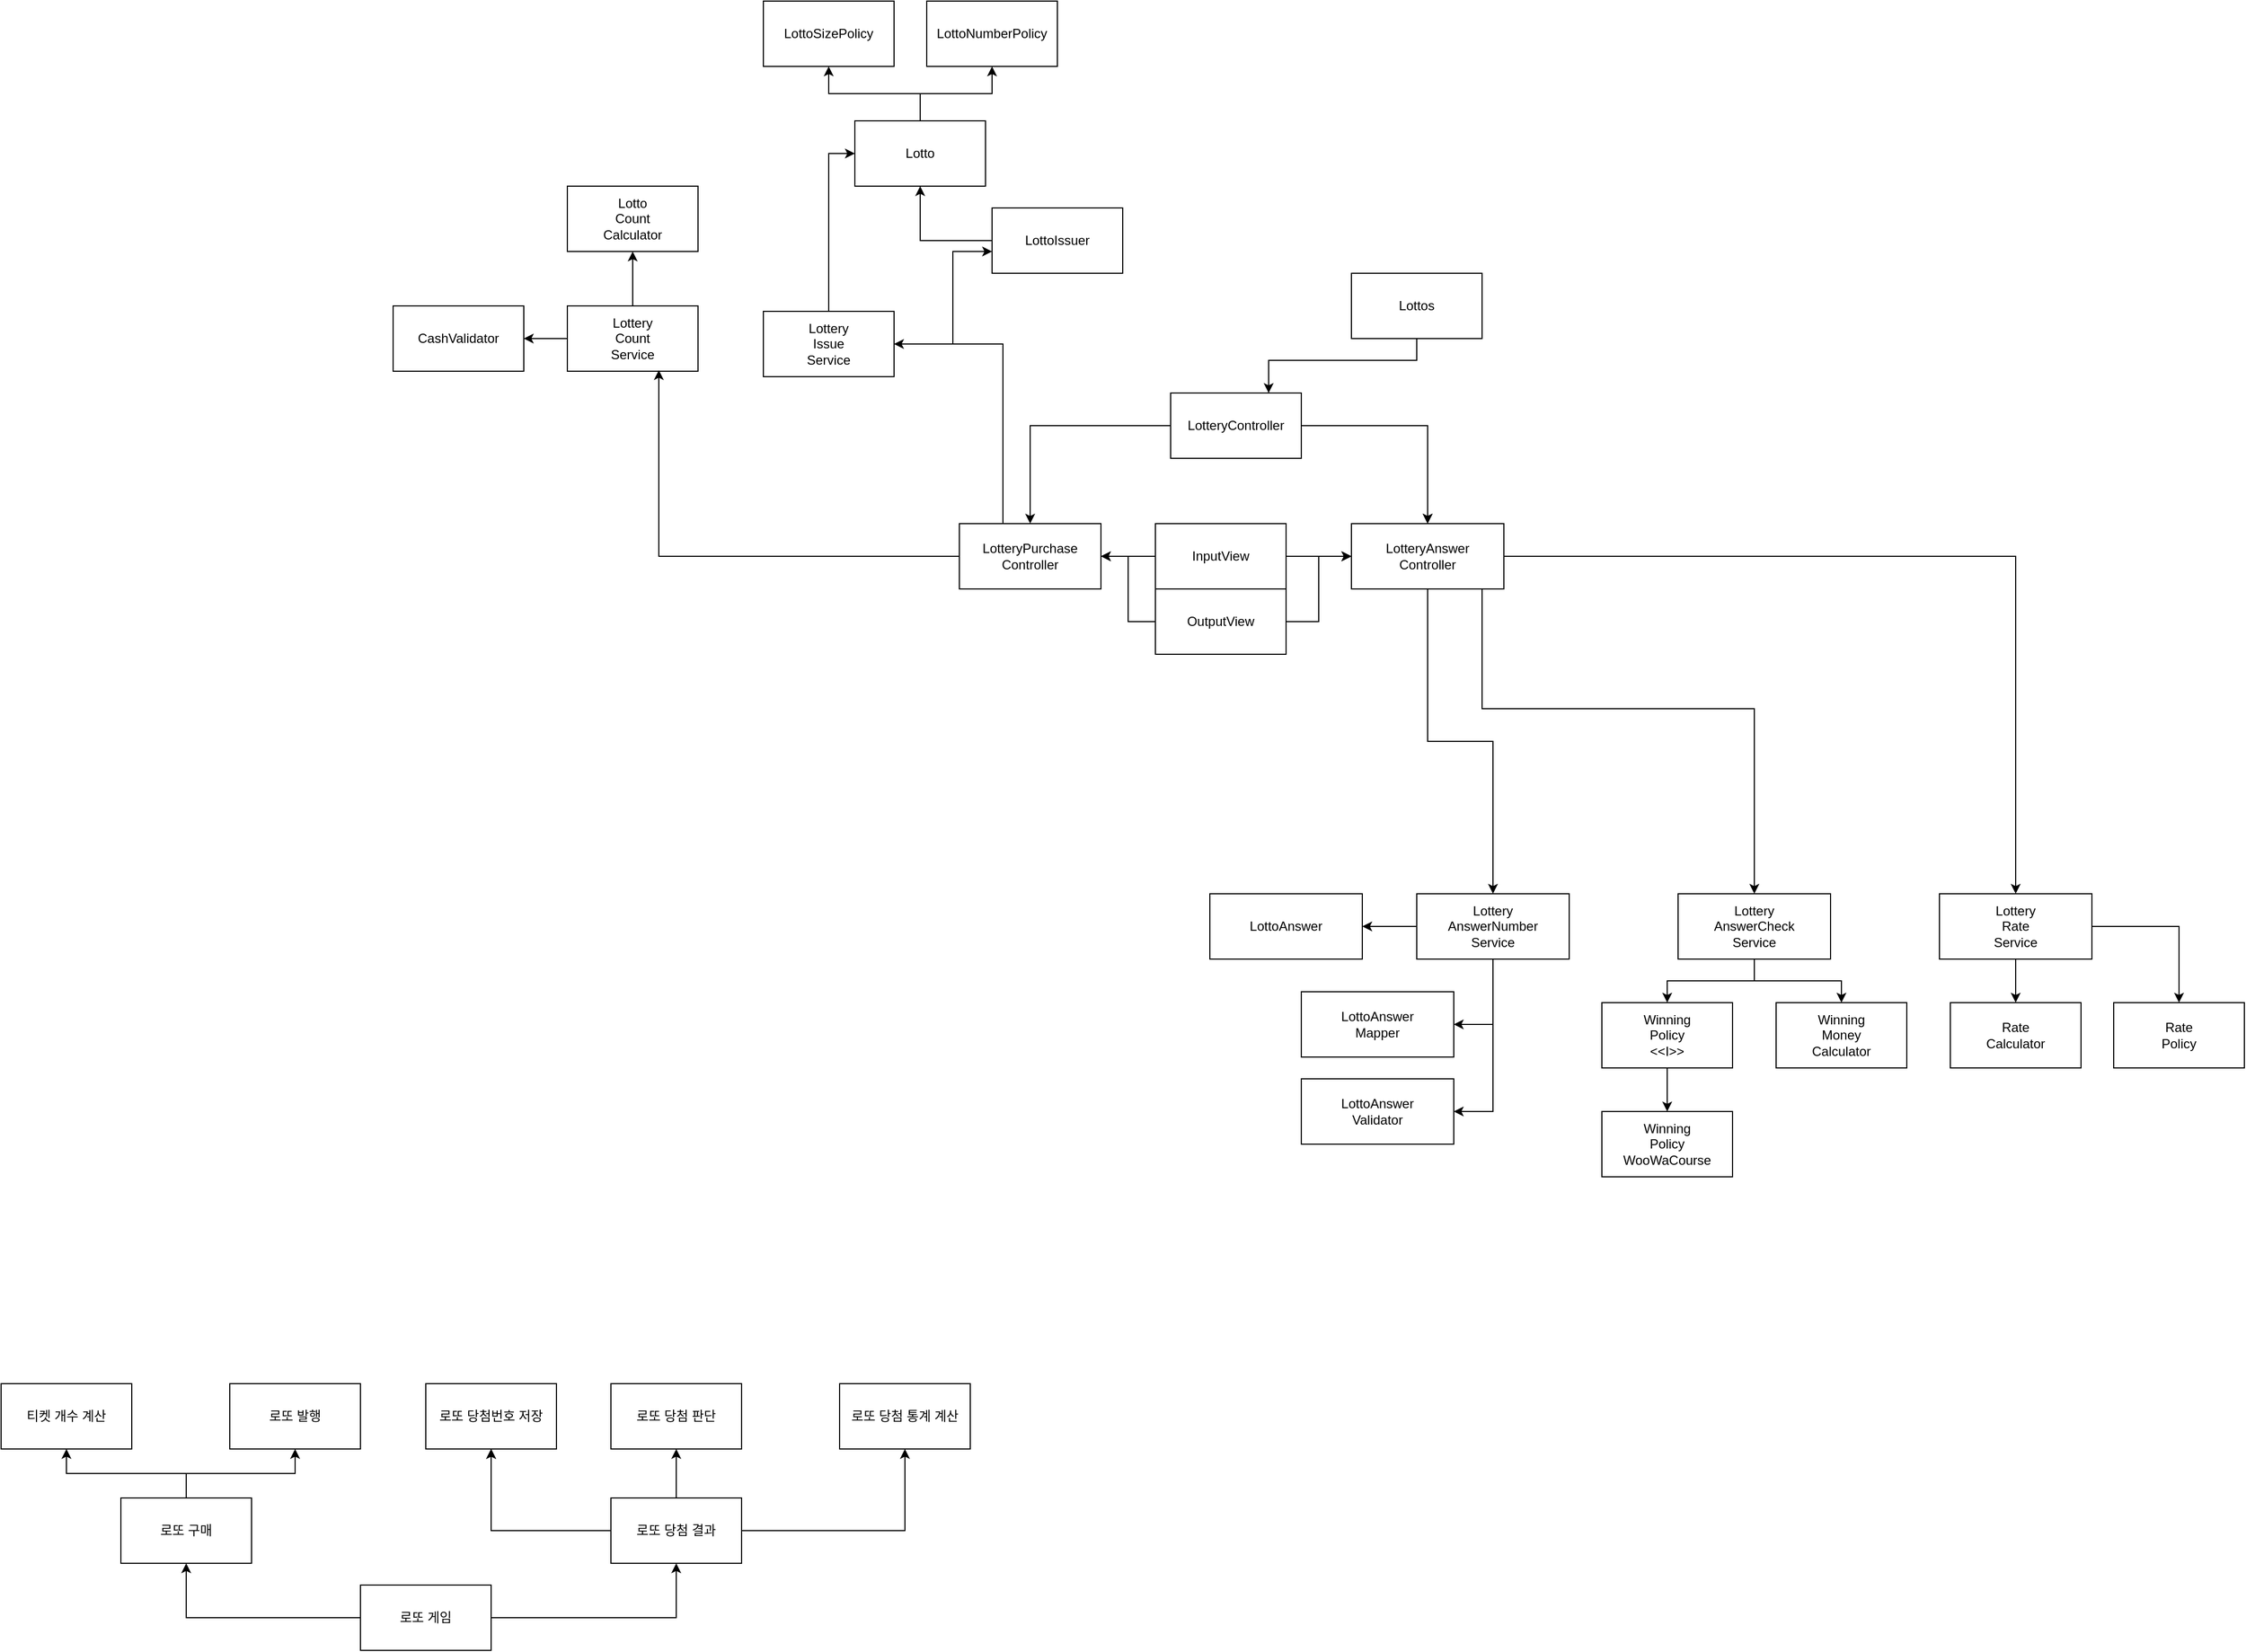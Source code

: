 <mxfile version="22.0.8" type="github">
  <diagram id="C5RBs43oDa-KdzZeNtuy" name="Page-1">
    <mxGraphModel dx="1264" dy="1548" grid="1" gridSize="10" guides="1" tooltips="1" connect="1" arrows="1" fold="1" page="1" pageScale="1" pageWidth="827" pageHeight="1169" math="0" shadow="0">
      <root>
        <mxCell id="WIyWlLk6GJQsqaUBKTNV-0" />
        <mxCell id="WIyWlLk6GJQsqaUBKTNV-1" parent="WIyWlLk6GJQsqaUBKTNV-0" />
        <mxCell id="KO2VrwFwqGaNlMHXGD8G-8" style="edgeStyle=orthogonalEdgeStyle;rounded=0;orthogonalLoop=1;jettySize=auto;html=1;" parent="WIyWlLk6GJQsqaUBKTNV-1" source="KO2VrwFwqGaNlMHXGD8G-0" target="KO2VrwFwqGaNlMHXGD8G-46" edge="1">
          <mxGeometry relative="1" as="geometry">
            <mxPoint x="290" y="60" as="targetPoint" />
          </mxGeometry>
        </mxCell>
        <mxCell id="KO2VrwFwqGaNlMHXGD8G-53" style="edgeStyle=orthogonalEdgeStyle;rounded=0;orthogonalLoop=1;jettySize=auto;html=1;" parent="WIyWlLk6GJQsqaUBKTNV-1" source="KO2VrwFwqGaNlMHXGD8G-0" target="KO2VrwFwqGaNlMHXGD8G-44" edge="1">
          <mxGeometry relative="1" as="geometry" />
        </mxCell>
        <mxCell id="KO2VrwFwqGaNlMHXGD8G-0" value="InputView" style="rounded=0;whiteSpace=wrap;html=1;" parent="WIyWlLk6GJQsqaUBKTNV-1" vertex="1">
          <mxGeometry x="340" y="30" width="120" height="60" as="geometry" />
        </mxCell>
        <mxCell id="KO2VrwFwqGaNlMHXGD8G-54" style="edgeStyle=orthogonalEdgeStyle;rounded=0;orthogonalLoop=1;jettySize=auto;html=1;" parent="WIyWlLk6GJQsqaUBKTNV-1" source="KO2VrwFwqGaNlMHXGD8G-1" target="KO2VrwFwqGaNlMHXGD8G-44" edge="1">
          <mxGeometry relative="1" as="geometry" />
        </mxCell>
        <mxCell id="S85b0i-1O2o0kIJ1ZnP2-12" style="edgeStyle=orthogonalEdgeStyle;rounded=0;orthogonalLoop=1;jettySize=auto;html=1;" edge="1" parent="WIyWlLk6GJQsqaUBKTNV-1" source="KO2VrwFwqGaNlMHXGD8G-1" target="KO2VrwFwqGaNlMHXGD8G-44">
          <mxGeometry relative="1" as="geometry" />
        </mxCell>
        <mxCell id="S85b0i-1O2o0kIJ1ZnP2-13" style="edgeStyle=orthogonalEdgeStyle;rounded=0;orthogonalLoop=1;jettySize=auto;html=1;" edge="1" parent="WIyWlLk6GJQsqaUBKTNV-1" source="KO2VrwFwqGaNlMHXGD8G-1" target="KO2VrwFwqGaNlMHXGD8G-46">
          <mxGeometry relative="1" as="geometry" />
        </mxCell>
        <mxCell id="KO2VrwFwqGaNlMHXGD8G-1" value="OutputView" style="rounded=0;whiteSpace=wrap;html=1;" parent="WIyWlLk6GJQsqaUBKTNV-1" vertex="1">
          <mxGeometry x="340" y="90" width="120" height="60" as="geometry" />
        </mxCell>
        <mxCell id="KO2VrwFwqGaNlMHXGD8G-47" style="edgeStyle=orthogonalEdgeStyle;rounded=0;orthogonalLoop=1;jettySize=auto;html=1;" parent="WIyWlLk6GJQsqaUBKTNV-1" source="KO2VrwFwqGaNlMHXGD8G-2" target="KO2VrwFwqGaNlMHXGD8G-46" edge="1">
          <mxGeometry relative="1" as="geometry" />
        </mxCell>
        <mxCell id="KO2VrwFwqGaNlMHXGD8G-49" style="edgeStyle=orthogonalEdgeStyle;rounded=0;orthogonalLoop=1;jettySize=auto;html=1;" parent="WIyWlLk6GJQsqaUBKTNV-1" source="KO2VrwFwqGaNlMHXGD8G-2" target="KO2VrwFwqGaNlMHXGD8G-44" edge="1">
          <mxGeometry relative="1" as="geometry" />
        </mxCell>
        <mxCell id="KO2VrwFwqGaNlMHXGD8G-2" value="LotteryController" style="rounded=0;whiteSpace=wrap;html=1;" parent="WIyWlLk6GJQsqaUBKTNV-1" vertex="1">
          <mxGeometry x="354" y="-90" width="120" height="60" as="geometry" />
        </mxCell>
        <mxCell id="KO2VrwFwqGaNlMHXGD8G-24" style="edgeStyle=orthogonalEdgeStyle;rounded=0;orthogonalLoop=1;jettySize=auto;html=1;" parent="WIyWlLk6GJQsqaUBKTNV-1" source="KO2VrwFwqGaNlMHXGD8G-11" target="KO2VrwFwqGaNlMHXGD8G-16" edge="1">
          <mxGeometry relative="1" as="geometry" />
        </mxCell>
        <mxCell id="KO2VrwFwqGaNlMHXGD8G-11" value="Lottery&lt;br&gt;AnswerCheck&lt;br&gt;Service" style="rounded=0;whiteSpace=wrap;html=1;" parent="WIyWlLk6GJQsqaUBKTNV-1" vertex="1">
          <mxGeometry x="820" y="370" width="140" height="60" as="geometry" />
        </mxCell>
        <mxCell id="KO2VrwFwqGaNlMHXGD8G-22" style="edgeStyle=orthogonalEdgeStyle;rounded=0;orthogonalLoop=1;jettySize=auto;html=1;entryX=1;entryY=0.5;entryDx=0;entryDy=0;" parent="WIyWlLk6GJQsqaUBKTNV-1" source="KO2VrwFwqGaNlMHXGD8G-12" target="KO2VrwFwqGaNlMHXGD8G-15" edge="1">
          <mxGeometry relative="1" as="geometry" />
        </mxCell>
        <mxCell id="KO2VrwFwqGaNlMHXGD8G-27" style="edgeStyle=orthogonalEdgeStyle;rounded=0;orthogonalLoop=1;jettySize=auto;html=1;entryX=1;entryY=0.5;entryDx=0;entryDy=0;" parent="WIyWlLk6GJQsqaUBKTNV-1" source="KO2VrwFwqGaNlMHXGD8G-12" target="KO2VrwFwqGaNlMHXGD8G-26" edge="1">
          <mxGeometry relative="1" as="geometry" />
        </mxCell>
        <mxCell id="S85b0i-1O2o0kIJ1ZnP2-48" style="edgeStyle=orthogonalEdgeStyle;rounded=0;orthogonalLoop=1;jettySize=auto;html=1;entryX=1;entryY=0.5;entryDx=0;entryDy=0;" edge="1" parent="WIyWlLk6GJQsqaUBKTNV-1" source="KO2VrwFwqGaNlMHXGD8G-12" target="S85b0i-1O2o0kIJ1ZnP2-47">
          <mxGeometry relative="1" as="geometry" />
        </mxCell>
        <mxCell id="KO2VrwFwqGaNlMHXGD8G-12" value="Lottery&lt;br&gt;AnswerNumber&lt;br&gt;Service" style="rounded=0;whiteSpace=wrap;html=1;" parent="WIyWlLk6GJQsqaUBKTNV-1" vertex="1">
          <mxGeometry x="580" y="370" width="140" height="60" as="geometry" />
        </mxCell>
        <mxCell id="KO2VrwFwqGaNlMHXGD8G-15" value="LottoAnswer&lt;br&gt;Validator" style="rounded=0;whiteSpace=wrap;html=1;" parent="WIyWlLk6GJQsqaUBKTNV-1" vertex="1">
          <mxGeometry x="474" y="540" width="140" height="60" as="geometry" />
        </mxCell>
        <mxCell id="KO2VrwFwqGaNlMHXGD8G-16" value="Winning&lt;br&gt;Money&lt;br&gt;Calculator" style="rounded=0;whiteSpace=wrap;html=1;" parent="WIyWlLk6GJQsqaUBKTNV-1" vertex="1">
          <mxGeometry x="910" y="470" width="120" height="60" as="geometry" />
        </mxCell>
        <mxCell id="KO2VrwFwqGaNlMHXGD8G-25" style="edgeStyle=orthogonalEdgeStyle;rounded=0;orthogonalLoop=1;jettySize=auto;html=1;" parent="WIyWlLk6GJQsqaUBKTNV-1" source="KO2VrwFwqGaNlMHXGD8G-17" target="KO2VrwFwqGaNlMHXGD8G-18" edge="1">
          <mxGeometry relative="1" as="geometry" />
        </mxCell>
        <mxCell id="KO2VrwFwqGaNlMHXGD8G-17" value="Winning&lt;br&gt;Policy&lt;br&gt;&amp;lt;&amp;lt;I&amp;gt;&amp;gt;" style="rounded=0;whiteSpace=wrap;html=1;" parent="WIyWlLk6GJQsqaUBKTNV-1" vertex="1">
          <mxGeometry x="750" y="470" width="120" height="60" as="geometry" />
        </mxCell>
        <mxCell id="KO2VrwFwqGaNlMHXGD8G-18" value="Winning&lt;br&gt;Policy&lt;br&gt;WooWaCourse" style="rounded=0;whiteSpace=wrap;html=1;" parent="WIyWlLk6GJQsqaUBKTNV-1" vertex="1">
          <mxGeometry x="750" y="570" width="120" height="60" as="geometry" />
        </mxCell>
        <mxCell id="KO2VrwFwqGaNlMHXGD8G-23" style="edgeStyle=orthogonalEdgeStyle;rounded=0;orthogonalLoop=1;jettySize=auto;html=1;" parent="WIyWlLk6GJQsqaUBKTNV-1" source="KO2VrwFwqGaNlMHXGD8G-11" target="KO2VrwFwqGaNlMHXGD8G-17" edge="1">
          <mxGeometry relative="1" as="geometry" />
        </mxCell>
        <mxCell id="KO2VrwFwqGaNlMHXGD8G-26" value="LottoAnswer" style="rounded=0;whiteSpace=wrap;html=1;" parent="WIyWlLk6GJQsqaUBKTNV-1" vertex="1">
          <mxGeometry x="390" y="370" width="140" height="60" as="geometry" />
        </mxCell>
        <mxCell id="S85b0i-1O2o0kIJ1ZnP2-34" style="edgeStyle=orthogonalEdgeStyle;rounded=0;orthogonalLoop=1;jettySize=auto;html=1;" edge="1" parent="WIyWlLk6GJQsqaUBKTNV-1" source="KO2VrwFwqGaNlMHXGD8G-33" target="KO2VrwFwqGaNlMHXGD8G-64">
          <mxGeometry relative="1" as="geometry" />
        </mxCell>
        <mxCell id="KO2VrwFwqGaNlMHXGD8G-33" value="Lottery&lt;br style=&quot;border-color: var(--border-color);&quot;&gt;Count&lt;br style=&quot;border-color: var(--border-color);&quot;&gt;Service" style="rounded=0;whiteSpace=wrap;html=1;" parent="WIyWlLk6GJQsqaUBKTNV-1" vertex="1">
          <mxGeometry x="-200" y="-170" width="120" height="60" as="geometry" />
        </mxCell>
        <mxCell id="S85b0i-1O2o0kIJ1ZnP2-24" style="edgeStyle=orthogonalEdgeStyle;rounded=0;orthogonalLoop=1;jettySize=auto;html=1;" edge="1" parent="WIyWlLk6GJQsqaUBKTNV-1" source="KO2VrwFwqGaNlMHXGD8G-34" target="KO2VrwFwqGaNlMHXGD8G-37">
          <mxGeometry relative="1" as="geometry">
            <mxPoint x="154" y="-175" as="sourcePoint" />
            <Array as="points">
              <mxPoint x="154" y="-135" />
              <mxPoint x="154" y="-220" />
            </Array>
          </mxGeometry>
        </mxCell>
        <mxCell id="S85b0i-1O2o0kIJ1ZnP2-26" style="edgeStyle=orthogonalEdgeStyle;rounded=0;orthogonalLoop=1;jettySize=auto;html=1;entryX=0;entryY=0.5;entryDx=0;entryDy=0;" edge="1" parent="WIyWlLk6GJQsqaUBKTNV-1" source="KO2VrwFwqGaNlMHXGD8G-34" target="KO2VrwFwqGaNlMHXGD8G-35">
          <mxGeometry relative="1" as="geometry" />
        </mxCell>
        <mxCell id="KO2VrwFwqGaNlMHXGD8G-34" value="Lottery&lt;br&gt;Issue&lt;br&gt;Service" style="rounded=0;whiteSpace=wrap;html=1;" parent="WIyWlLk6GJQsqaUBKTNV-1" vertex="1">
          <mxGeometry x="-20" y="-165" width="120" height="60" as="geometry" />
        </mxCell>
        <mxCell id="S85b0i-1O2o0kIJ1ZnP2-27" style="edgeStyle=orthogonalEdgeStyle;rounded=0;orthogonalLoop=1;jettySize=auto;html=1;" edge="1" parent="WIyWlLk6GJQsqaUBKTNV-1" source="KO2VrwFwqGaNlMHXGD8G-35" target="S85b0i-1O2o0kIJ1ZnP2-25">
          <mxGeometry relative="1" as="geometry" />
        </mxCell>
        <mxCell id="S85b0i-1O2o0kIJ1ZnP2-30" style="edgeStyle=orthogonalEdgeStyle;rounded=0;orthogonalLoop=1;jettySize=auto;html=1;" edge="1" parent="WIyWlLk6GJQsqaUBKTNV-1" source="KO2VrwFwqGaNlMHXGD8G-35" target="S85b0i-1O2o0kIJ1ZnP2-28">
          <mxGeometry relative="1" as="geometry" />
        </mxCell>
        <mxCell id="KO2VrwFwqGaNlMHXGD8G-35" value="Lotto" style="rounded=0;whiteSpace=wrap;html=1;" parent="WIyWlLk6GJQsqaUBKTNV-1" vertex="1">
          <mxGeometry x="64" y="-340" width="120" height="60" as="geometry" />
        </mxCell>
        <mxCell id="S85b0i-1O2o0kIJ1ZnP2-41" style="edgeStyle=orthogonalEdgeStyle;rounded=0;orthogonalLoop=1;jettySize=auto;html=1;" edge="1" parent="WIyWlLk6GJQsqaUBKTNV-1" source="KO2VrwFwqGaNlMHXGD8G-37" target="KO2VrwFwqGaNlMHXGD8G-35">
          <mxGeometry relative="1" as="geometry" />
        </mxCell>
        <mxCell id="KO2VrwFwqGaNlMHXGD8G-37" value="LottoIssuer" style="rounded=0;whiteSpace=wrap;html=1;" parent="WIyWlLk6GJQsqaUBKTNV-1" vertex="1">
          <mxGeometry x="190" y="-260" width="120" height="60" as="geometry" />
        </mxCell>
        <mxCell id="KO2VrwFwqGaNlMHXGD8G-65" style="edgeStyle=orthogonalEdgeStyle;rounded=0;orthogonalLoop=1;jettySize=auto;html=1;" parent="WIyWlLk6GJQsqaUBKTNV-1" source="KO2VrwFwqGaNlMHXGD8G-33" target="KO2VrwFwqGaNlMHXGD8G-42" edge="1">
          <mxGeometry relative="1" as="geometry">
            <mxPoint x="-240" y="-230" as="sourcePoint" />
          </mxGeometry>
        </mxCell>
        <mxCell id="KO2VrwFwqGaNlMHXGD8G-42" value="Lotto&lt;br&gt;Count&lt;br&gt;Calculator" style="rounded=0;whiteSpace=wrap;html=1;" parent="WIyWlLk6GJQsqaUBKTNV-1" vertex="1">
          <mxGeometry x="-200" y="-280" width="120" height="60" as="geometry" />
        </mxCell>
        <mxCell id="KO2VrwFwqGaNlMHXGD8G-45" style="edgeStyle=orthogonalEdgeStyle;rounded=0;orthogonalLoop=1;jettySize=auto;html=1;entryX=0.5;entryY=0;entryDx=0;entryDy=0;" parent="WIyWlLk6GJQsqaUBKTNV-1" source="KO2VrwFwqGaNlMHXGD8G-44" target="KO2VrwFwqGaNlMHXGD8G-12" edge="1">
          <mxGeometry relative="1" as="geometry" />
        </mxCell>
        <mxCell id="S85b0i-1O2o0kIJ1ZnP2-0" style="edgeStyle=orthogonalEdgeStyle;rounded=0;orthogonalLoop=1;jettySize=auto;html=1;" edge="1" parent="WIyWlLk6GJQsqaUBKTNV-1" source="KO2VrwFwqGaNlMHXGD8G-46" target="KO2VrwFwqGaNlMHXGD8G-34">
          <mxGeometry relative="1" as="geometry">
            <Array as="points">
              <mxPoint x="200" y="-10" />
              <mxPoint x="200" y="-10" />
            </Array>
          </mxGeometry>
        </mxCell>
        <mxCell id="KO2VrwFwqGaNlMHXGD8G-46" value="LotteryPurchase&lt;br&gt;Controller" style="rounded=0;whiteSpace=wrap;html=1;" parent="WIyWlLk6GJQsqaUBKTNV-1" vertex="1">
          <mxGeometry x="160" y="30" width="130" height="60" as="geometry" />
        </mxCell>
        <mxCell id="KO2VrwFwqGaNlMHXGD8G-58" value="" style="edgeStyle=orthogonalEdgeStyle;rounded=0;orthogonalLoop=1;jettySize=auto;html=1;" parent="WIyWlLk6GJQsqaUBKTNV-1" source="KO2VrwFwqGaNlMHXGD8G-2" target="KO2VrwFwqGaNlMHXGD8G-44" edge="1">
          <mxGeometry relative="1" as="geometry">
            <mxPoint x="460" y="60" as="sourcePoint" />
            <mxPoint x="757" y="150" as="targetPoint" />
          </mxGeometry>
        </mxCell>
        <mxCell id="S85b0i-1O2o0kIJ1ZnP2-3" style="edgeStyle=orthogonalEdgeStyle;rounded=0;orthogonalLoop=1;jettySize=auto;html=1;" edge="1" parent="WIyWlLk6GJQsqaUBKTNV-1" source="KO2VrwFwqGaNlMHXGD8G-44" target="KO2VrwFwqGaNlMHXGD8G-11">
          <mxGeometry relative="1" as="geometry">
            <Array as="points">
              <mxPoint x="640" y="200" />
              <mxPoint x="890" y="200" />
            </Array>
          </mxGeometry>
        </mxCell>
        <mxCell id="S85b0i-1O2o0kIJ1ZnP2-17" style="edgeStyle=orthogonalEdgeStyle;rounded=0;orthogonalLoop=1;jettySize=auto;html=1;" edge="1" parent="WIyWlLk6GJQsqaUBKTNV-1" source="KO2VrwFwqGaNlMHXGD8G-44" target="S85b0i-1O2o0kIJ1ZnP2-11">
          <mxGeometry relative="1" as="geometry" />
        </mxCell>
        <mxCell id="KO2VrwFwqGaNlMHXGD8G-44" value="LotteryAnswer&lt;br&gt;Controller" style="rounded=0;whiteSpace=wrap;html=1;" parent="WIyWlLk6GJQsqaUBKTNV-1" vertex="1">
          <mxGeometry x="520" y="30" width="140" height="60" as="geometry" />
        </mxCell>
        <mxCell id="KO2VrwFwqGaNlMHXGD8G-63" style="edgeStyle=orthogonalEdgeStyle;rounded=0;orthogonalLoop=1;jettySize=auto;html=1;entryX=0.7;entryY=0.983;entryDx=0;entryDy=0;entryPerimeter=0;" parent="WIyWlLk6GJQsqaUBKTNV-1" source="KO2VrwFwqGaNlMHXGD8G-46" target="KO2VrwFwqGaNlMHXGD8G-33" edge="1">
          <mxGeometry relative="1" as="geometry">
            <Array as="points">
              <mxPoint x="-116" y="60" />
            </Array>
          </mxGeometry>
        </mxCell>
        <mxCell id="KO2VrwFwqGaNlMHXGD8G-64" value="CashValidator" style="rounded=0;whiteSpace=wrap;html=1;" parent="WIyWlLk6GJQsqaUBKTNV-1" vertex="1">
          <mxGeometry x="-360" y="-170" width="120" height="60" as="geometry" />
        </mxCell>
        <mxCell id="S85b0i-1O2o0kIJ1ZnP2-4" style="edgeStyle=orthogonalEdgeStyle;rounded=0;orthogonalLoop=1;jettySize=auto;html=1;" edge="1" parent="WIyWlLk6GJQsqaUBKTNV-1" source="KO2VrwFwqGaNlMHXGD8G-69" target="KO2VrwFwqGaNlMHXGD8G-70">
          <mxGeometry relative="1" as="geometry" />
        </mxCell>
        <mxCell id="S85b0i-1O2o0kIJ1ZnP2-6" style="edgeStyle=orthogonalEdgeStyle;rounded=0;orthogonalLoop=1;jettySize=auto;html=1;" edge="1" parent="WIyWlLk6GJQsqaUBKTNV-1" source="KO2VrwFwqGaNlMHXGD8G-69" target="S85b0i-1O2o0kIJ1ZnP2-5">
          <mxGeometry relative="1" as="geometry" />
        </mxCell>
        <mxCell id="KO2VrwFwqGaNlMHXGD8G-69" value="로또 구매" style="rounded=0;whiteSpace=wrap;html=1;" parent="WIyWlLk6GJQsqaUBKTNV-1" vertex="1">
          <mxGeometry x="-610" y="925" width="120" height="60" as="geometry" />
        </mxCell>
        <mxCell id="KO2VrwFwqGaNlMHXGD8G-70" value="로또 발행" style="rounded=0;whiteSpace=wrap;html=1;" parent="WIyWlLk6GJQsqaUBKTNV-1" vertex="1">
          <mxGeometry x="-510" y="820" width="120" height="60" as="geometry" />
        </mxCell>
        <mxCell id="S85b0i-1O2o0kIJ1ZnP2-8" style="edgeStyle=orthogonalEdgeStyle;rounded=0;orthogonalLoop=1;jettySize=auto;html=1;" edge="1" parent="WIyWlLk6GJQsqaUBKTNV-1" source="KO2VrwFwqGaNlMHXGD8G-72" target="S85b0i-1O2o0kIJ1ZnP2-7">
          <mxGeometry relative="1" as="geometry" />
        </mxCell>
        <mxCell id="S85b0i-1O2o0kIJ1ZnP2-19" style="edgeStyle=orthogonalEdgeStyle;rounded=0;orthogonalLoop=1;jettySize=auto;html=1;" edge="1" parent="WIyWlLk6GJQsqaUBKTNV-1" source="KO2VrwFwqGaNlMHXGD8G-72" target="S85b0i-1O2o0kIJ1ZnP2-9">
          <mxGeometry relative="1" as="geometry" />
        </mxCell>
        <mxCell id="S85b0i-1O2o0kIJ1ZnP2-21" style="edgeStyle=orthogonalEdgeStyle;rounded=0;orthogonalLoop=1;jettySize=auto;html=1;" edge="1" parent="WIyWlLk6GJQsqaUBKTNV-1" source="KO2VrwFwqGaNlMHXGD8G-72" target="S85b0i-1O2o0kIJ1ZnP2-18">
          <mxGeometry relative="1" as="geometry" />
        </mxCell>
        <mxCell id="S85b0i-1O2o0kIJ1ZnP2-22" style="edgeStyle=orthogonalEdgeStyle;rounded=0;orthogonalLoop=1;jettySize=auto;html=1;" edge="1" parent="WIyWlLk6GJQsqaUBKTNV-1" source="KO2VrwFwqGaNlMHXGD8G-72" target="S85b0i-1O2o0kIJ1ZnP2-7">
          <mxGeometry relative="1" as="geometry" />
        </mxCell>
        <mxCell id="KO2VrwFwqGaNlMHXGD8G-72" value="로또 당첨 결과" style="rounded=0;whiteSpace=wrap;html=1;" parent="WIyWlLk6GJQsqaUBKTNV-1" vertex="1">
          <mxGeometry x="-160" y="925" width="120" height="60" as="geometry" />
        </mxCell>
        <mxCell id="KO2VrwFwqGaNlMHXGD8G-77" style="edgeStyle=orthogonalEdgeStyle;rounded=0;orthogonalLoop=1;jettySize=auto;html=1;" parent="WIyWlLk6GJQsqaUBKTNV-1" source="KO2VrwFwqGaNlMHXGD8G-73" target="KO2VrwFwqGaNlMHXGD8G-72" edge="1">
          <mxGeometry relative="1" as="geometry" />
        </mxCell>
        <mxCell id="S85b0i-1O2o0kIJ1ZnP2-23" style="edgeStyle=orthogonalEdgeStyle;rounded=0;orthogonalLoop=1;jettySize=auto;html=1;" edge="1" parent="WIyWlLk6GJQsqaUBKTNV-1" source="KO2VrwFwqGaNlMHXGD8G-73" target="KO2VrwFwqGaNlMHXGD8G-69">
          <mxGeometry relative="1" as="geometry" />
        </mxCell>
        <mxCell id="KO2VrwFwqGaNlMHXGD8G-73" value="로또 게임" style="rounded=0;whiteSpace=wrap;html=1;" parent="WIyWlLk6GJQsqaUBKTNV-1" vertex="1">
          <mxGeometry x="-390" y="1005" width="120" height="60" as="geometry" />
        </mxCell>
        <mxCell id="S85b0i-1O2o0kIJ1ZnP2-5" value="티켓 개수 계산" style="rounded=0;whiteSpace=wrap;html=1;" vertex="1" parent="WIyWlLk6GJQsqaUBKTNV-1">
          <mxGeometry x="-720" y="820" width="120" height="60" as="geometry" />
        </mxCell>
        <mxCell id="S85b0i-1O2o0kIJ1ZnP2-7" value="로또 당첨번호 저장" style="rounded=0;whiteSpace=wrap;html=1;" vertex="1" parent="WIyWlLk6GJQsqaUBKTNV-1">
          <mxGeometry x="-330" y="820" width="120" height="60" as="geometry" />
        </mxCell>
        <mxCell id="S85b0i-1O2o0kIJ1ZnP2-9" value="로또 당첨 판단" style="rounded=0;whiteSpace=wrap;html=1;" vertex="1" parent="WIyWlLk6GJQsqaUBKTNV-1">
          <mxGeometry x="-160" y="820" width="120" height="60" as="geometry" />
        </mxCell>
        <mxCell id="S85b0i-1O2o0kIJ1ZnP2-10" value="Rate&lt;br&gt;Calculator" style="rounded=0;whiteSpace=wrap;html=1;" vertex="1" parent="WIyWlLk6GJQsqaUBKTNV-1">
          <mxGeometry x="1070" y="470" width="120" height="60" as="geometry" />
        </mxCell>
        <mxCell id="S85b0i-1O2o0kIJ1ZnP2-15" style="edgeStyle=orthogonalEdgeStyle;rounded=0;orthogonalLoop=1;jettySize=auto;html=1;" edge="1" parent="WIyWlLk6GJQsqaUBKTNV-1" source="S85b0i-1O2o0kIJ1ZnP2-11" target="S85b0i-1O2o0kIJ1ZnP2-10">
          <mxGeometry relative="1" as="geometry" />
        </mxCell>
        <mxCell id="S85b0i-1O2o0kIJ1ZnP2-16" style="edgeStyle=orthogonalEdgeStyle;rounded=0;orthogonalLoop=1;jettySize=auto;html=1;" edge="1" parent="WIyWlLk6GJQsqaUBKTNV-1" source="S85b0i-1O2o0kIJ1ZnP2-11" target="S85b0i-1O2o0kIJ1ZnP2-14">
          <mxGeometry relative="1" as="geometry" />
        </mxCell>
        <mxCell id="S85b0i-1O2o0kIJ1ZnP2-11" value="Lottery&lt;br&gt;Rate&lt;br&gt;Service" style="rounded=0;whiteSpace=wrap;html=1;" vertex="1" parent="WIyWlLk6GJQsqaUBKTNV-1">
          <mxGeometry x="1060" y="370" width="140" height="60" as="geometry" />
        </mxCell>
        <mxCell id="S85b0i-1O2o0kIJ1ZnP2-14" value="Rate&lt;br&gt;Policy" style="rounded=0;whiteSpace=wrap;html=1;" vertex="1" parent="WIyWlLk6GJQsqaUBKTNV-1">
          <mxGeometry x="1220" y="470" width="120" height="60" as="geometry" />
        </mxCell>
        <mxCell id="S85b0i-1O2o0kIJ1ZnP2-18" value="로또 당첨 통계 계산" style="rounded=0;whiteSpace=wrap;html=1;" vertex="1" parent="WIyWlLk6GJQsqaUBKTNV-1">
          <mxGeometry x="50" y="820" width="120" height="60" as="geometry" />
        </mxCell>
        <mxCell id="S85b0i-1O2o0kIJ1ZnP2-25" value="LottoSizePolicy" style="rounded=0;whiteSpace=wrap;html=1;" vertex="1" parent="WIyWlLk6GJQsqaUBKTNV-1">
          <mxGeometry x="-20" y="-450" width="120" height="60" as="geometry" />
        </mxCell>
        <mxCell id="S85b0i-1O2o0kIJ1ZnP2-28" value="LottoNumberPolicy" style="rounded=0;whiteSpace=wrap;html=1;" vertex="1" parent="WIyWlLk6GJQsqaUBKTNV-1">
          <mxGeometry x="130" y="-450" width="120" height="60" as="geometry" />
        </mxCell>
        <mxCell id="S85b0i-1O2o0kIJ1ZnP2-40" style="edgeStyle=orthogonalEdgeStyle;rounded=0;orthogonalLoop=1;jettySize=auto;html=1;entryX=0.75;entryY=0;entryDx=0;entryDy=0;" edge="1" parent="WIyWlLk6GJQsqaUBKTNV-1" source="S85b0i-1O2o0kIJ1ZnP2-38" target="KO2VrwFwqGaNlMHXGD8G-2">
          <mxGeometry relative="1" as="geometry">
            <Array as="points">
              <mxPoint x="580" y="-120" />
              <mxPoint x="444" y="-120" />
            </Array>
          </mxGeometry>
        </mxCell>
        <mxCell id="S85b0i-1O2o0kIJ1ZnP2-38" value="Lottos" style="rounded=0;whiteSpace=wrap;html=1;" vertex="1" parent="WIyWlLk6GJQsqaUBKTNV-1">
          <mxGeometry x="520" y="-200" width="120" height="60" as="geometry" />
        </mxCell>
        <mxCell id="S85b0i-1O2o0kIJ1ZnP2-47" value="LottoAnswer&lt;br&gt;Mapper" style="rounded=0;whiteSpace=wrap;html=1;" vertex="1" parent="WIyWlLk6GJQsqaUBKTNV-1">
          <mxGeometry x="474" y="460" width="140" height="60" as="geometry" />
        </mxCell>
      </root>
    </mxGraphModel>
  </diagram>
</mxfile>
